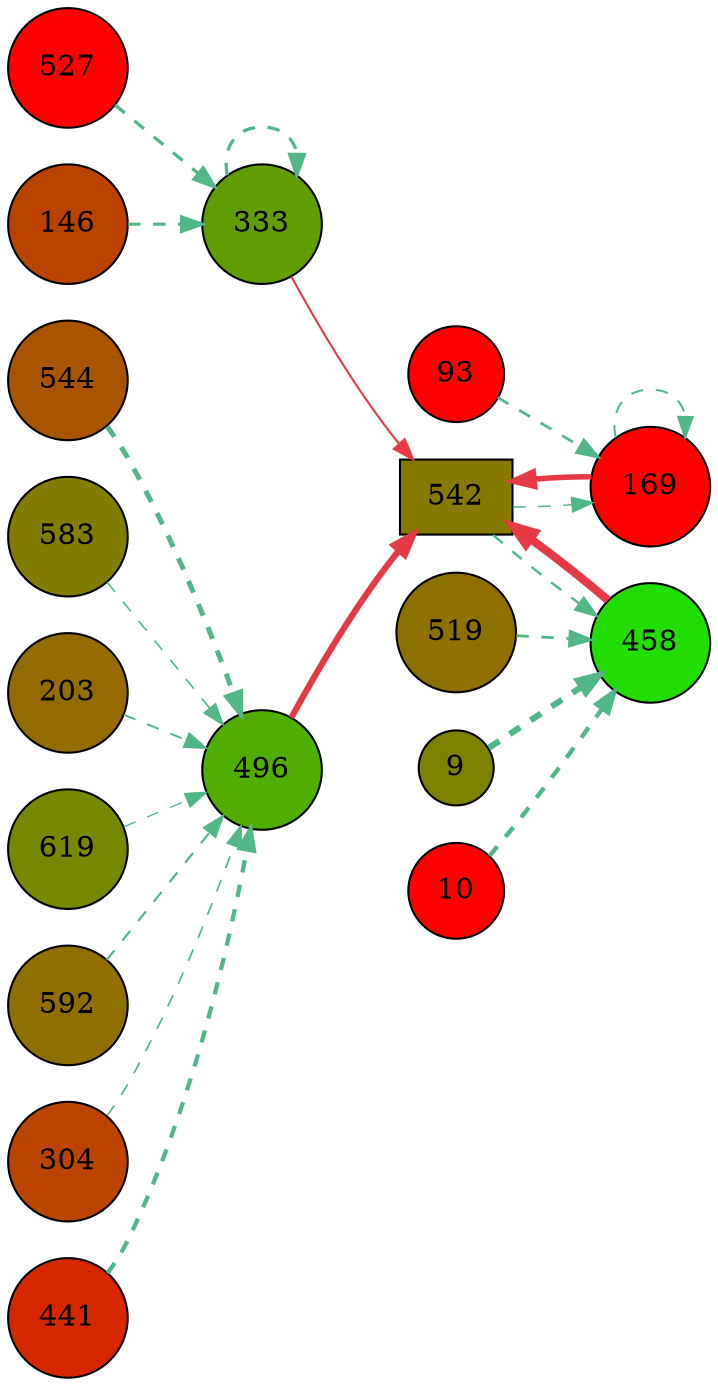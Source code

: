 digraph G{
rankdir=LR;
544 [style=filled, shape=circle, fillcolor="#a95500", label="544"];
583 [style=filled, shape=circle, fillcolor="#817d00", label="583"];
519 [style=filled, shape=circle, fillcolor="#8e7000", label="519"];
169 [style=filled, shape=circle, fillcolor="#fe0000", label="169"];
458 [style=filled, shape=circle, fillcolor="#21dd00", label="458"];
203 [style=filled, shape=circle, fillcolor="#936b00", label="203"];
619 [style=filled, shape=circle, fillcolor="#768800", label="619"];
333 [style=filled, shape=circle, fillcolor="#619d00", label="333"];
9 [style=filled, shape=circle, fillcolor="#7c8200", label="9"];
10 [style=filled, shape=circle, fillcolor="#fe0000", label="10"];
496 [style=filled, shape=circle, fillcolor="#50ae00", label="496"];
592 [style=filled, shape=circle, fillcolor="#8f6f00", label="592"];
304 [style=filled, shape=circle, fillcolor="#ba4400", label="304"];
527 [style=filled, shape=circle, fillcolor="#fe0000", label="527"];
146 [style=filled, shape=circle, fillcolor="#bb4300", label="146"];
441 [style=filled, shape=circle, fillcolor="#d72700", label="441"];
93 [style=filled, shape=circle, fillcolor="#fe0000", label="93"];
542 [style=filled, shape=box, fillcolor="#857900", label="542"];
458 -> 542 [color="#e63946",penwidth=4.00];
496 -> 542 [color="#e63946",penwidth=2.97];
169 -> 542 [color="#e63946",penwidth=2.65];
333 -> 542 [color="#e63946",penwidth=1.00];
544 -> 496 [color="#52b788",style=dashed,penwidth=2.40];
441 -> 496 [color="#52b788",style=dashed,penwidth=2.06];
592 -> 496 [color="#52b788",style=dashed,penwidth=1.05];
203 -> 496 [color="#52b788",style=dashed,penwidth=0.93];
304 -> 496 [color="#52b788",style=dashed,penwidth=0.80];
583 -> 496 [color="#52b788",style=dashed,penwidth=0.77];
619 -> 496 [color="#52b788",style=dashed,penwidth=0.63];
93 -> 169 [color="#52b788",style=dashed,penwidth=1.31];
169 -> 169 [color="#52b788",style=dashed,penwidth=0.96];
542 -> 169 [color="#52b788",style=dashed,penwidth=0.73];
9 -> 458 [color="#52b788",style=dashed,penwidth=3.00];
10 -> 458 [color="#52b788",style=dashed,penwidth=2.11];
519 -> 458 [color="#52b788",style=dashed,penwidth=1.35];
542 -> 458 [color="#52b788",style=dashed,penwidth=1.15];
527 -> 333 [color="#52b788",style=dashed,penwidth=1.59];
333 -> 333 [color="#52b788",style=dashed,penwidth=1.58];
146 -> 333 [color="#52b788",style=dashed,penwidth=1.51];
}